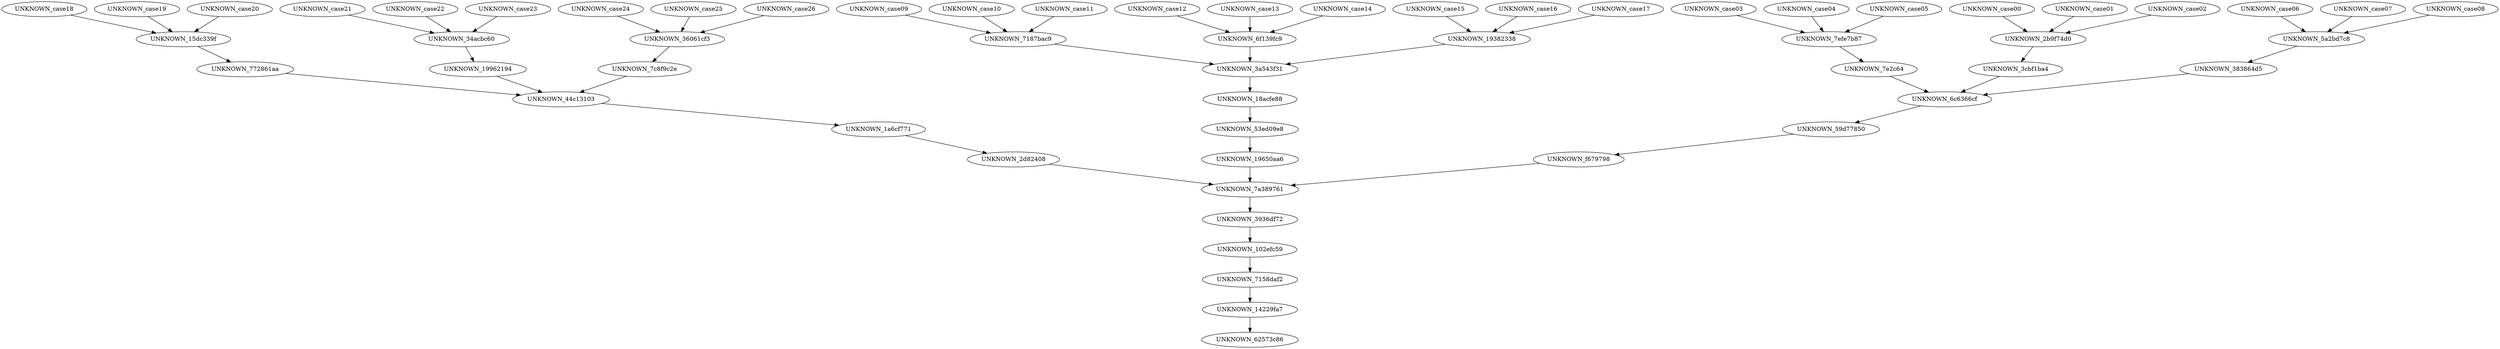 digraph G {
	UNKNOWN_case00 -> UNKNOWN_2b9f74d0;
	UNKNOWN_case01 -> UNKNOWN_2b9f74d0;
	UNKNOWN_case02 -> UNKNOWN_2b9f74d0;
	UNKNOWN_case03 -> UNKNOWN_7efe7b87;
	UNKNOWN_case04 -> UNKNOWN_7efe7b87;
	UNKNOWN_case05 -> UNKNOWN_7efe7b87;
	UNKNOWN_case06 -> UNKNOWN_5a2bd7c8;
	UNKNOWN_case07 -> UNKNOWN_5a2bd7c8;
	UNKNOWN_case08 -> UNKNOWN_5a2bd7c8;
	UNKNOWN_case09 -> UNKNOWN_7187bac9;
	UNKNOWN_case10 -> UNKNOWN_7187bac9;
	UNKNOWN_case11 -> UNKNOWN_7187bac9;
	UNKNOWN_case12 -> UNKNOWN_6f139fc9;
	UNKNOWN_case13 -> UNKNOWN_6f139fc9;
	UNKNOWN_case14 -> UNKNOWN_6f139fc9;
	UNKNOWN_case15 -> UNKNOWN_19382338;
	UNKNOWN_case16 -> UNKNOWN_19382338;
	UNKNOWN_case17 -> UNKNOWN_19382338;
	UNKNOWN_case18 -> UNKNOWN_15dc339f;
	UNKNOWN_case19 -> UNKNOWN_15dc339f;
	UNKNOWN_case20 -> UNKNOWN_15dc339f;
	UNKNOWN_case21 -> UNKNOWN_34acbc60;
	UNKNOWN_case22 -> UNKNOWN_34acbc60;
	UNKNOWN_case23 -> UNKNOWN_34acbc60;
	UNKNOWN_case24 -> UNKNOWN_36061cf3;
	UNKNOWN_case25 -> UNKNOWN_36061cf3;
	UNKNOWN_case26 -> UNKNOWN_36061cf3;
	UNKNOWN_2b9f74d0 -> UNKNOWN_3cbf1ba4;
	UNKNOWN_7efe7b87 -> UNKNOWN_7e2c64;
	UNKNOWN_5a2bd7c8 -> UNKNOWN_383864d5;
	UNKNOWN_7187bac9 -> UNKNOWN_3a543f31;
	UNKNOWN_6f139fc9 -> UNKNOWN_3a543f31;
	UNKNOWN_19382338 -> UNKNOWN_3a543f31;
	UNKNOWN_15dc339f -> UNKNOWN_772861aa;
	UNKNOWN_34acbc60 -> UNKNOWN_19962194;
	UNKNOWN_36061cf3 -> UNKNOWN_7c8f9c2e;
	UNKNOWN_772861aa -> UNKNOWN_44c13103;
	UNKNOWN_19962194 -> UNKNOWN_44c13103;
	UNKNOWN_7c8f9c2e -> UNKNOWN_44c13103;
	UNKNOWN_3cbf1ba4 -> UNKNOWN_6c6366cf;
	UNKNOWN_7e2c64 -> UNKNOWN_6c6366cf;
	UNKNOWN_383864d5 -> UNKNOWN_6c6366cf;
	UNKNOWN_3a543f31 -> UNKNOWN_18acfe88;
	UNKNOWN_44c13103 -> UNKNOWN_1a6cf771;
	UNKNOWN_6c6366cf -> UNKNOWN_59d77850;
	UNKNOWN_18acfe88 -> UNKNOWN_53ed09e8;
	UNKNOWN_1a6cf771 -> UNKNOWN_2d82408;
	UNKNOWN_59d77850 -> UNKNOWN_f679798;
	UNKNOWN_53ed09e8 -> UNKNOWN_19650aa6;
	UNKNOWN_19650aa6 -> UNKNOWN_7a389761;
	UNKNOWN_2d82408 -> UNKNOWN_7a389761;
	UNKNOWN_f679798 -> UNKNOWN_7a389761;
	UNKNOWN_7a389761 -> UNKNOWN_3936df72;
	UNKNOWN_3936df72 -> UNKNOWN_102efc59;
	UNKNOWN_102efc59 -> UNKNOWN_7158daf2;
	UNKNOWN_7158daf2 -> UNKNOWN_14229fa7;
	UNKNOWN_14229fa7 -> UNKNOWN_62573c86;
}

